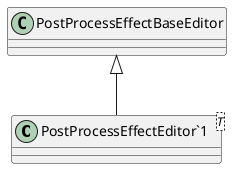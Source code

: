 @startuml
class "PostProcessEffectEditor`1"<T> {
}
PostProcessEffectBaseEditor <|-- "PostProcessEffectEditor`1"
@enduml
